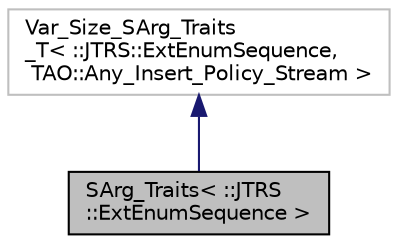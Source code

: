 digraph "SArg_Traits&lt; ::JTRS::ExtEnumSequence &gt;"
{
 // INTERACTIVE_SVG=YES
  edge [fontname="Helvetica",fontsize="10",labelfontname="Helvetica",labelfontsize="10"];
  node [fontname="Helvetica",fontsize="10",shape=record];
  Node1 [label="SArg_Traits\< ::JTRS\l::ExtEnumSequence \>",height=0.2,width=0.4,color="black", fillcolor="grey75", style="filled", fontcolor="black"];
  Node2 -> Node1 [dir="back",color="midnightblue",fontsize="10",style="solid",fontname="Helvetica"];
  Node2 [label="Var_Size_SArg_Traits\l_T\< ::JTRS::ExtEnumSequence,\l TAO::Any_Insert_Policy_Stream \>",height=0.2,width=0.4,color="grey75", fillcolor="white", style="filled"];
}
